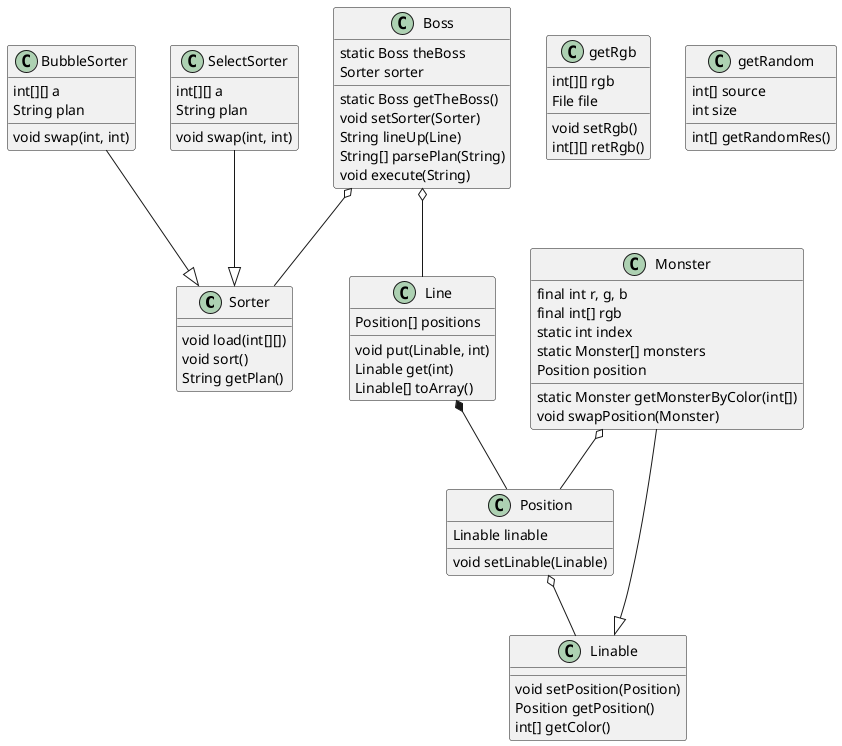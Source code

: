 @startuml

class Sorter{
    void load(int[][])
    void sort()
    String getPlan()
}

class BubbleSorter{
    int[][] a
    String plan
    void swap(int, int)
}

class SelectSorter{
    int[][] a
    String plan
    void swap(int, int)
}

class Boss{
    static Boss theBoss
    Sorter sorter
    static Boss getTheBoss()
    void setSorter(Sorter)
    String lineUp(Line)
    String[] parsePlan(String)
    void execute(String)
}

class Linable{
    void setPosition(Position)
    Position getPosition()
    int[] getColor()
}

class Monster{
    final int r, g, b
    final int[] rgb
    static int index
    static Monster[] monsters
    Position position

    static Monster getMonsterByColor(int[])
    void swapPosition(Monster)
}

class Line{
    Position[] positions
    void put(Linable, int)
    Linable get(int)
    Linable[] toArray()
}

class Position{
    Linable linable
    void setLinable(Linable)
}

class getRgb{
    int[][] rgb
    File file
    void setRgb()
    int[][] retRgb()
}

class getRandom{
    int[] source
    int size
    int[] getRandomRes()
}

SelectSorter --|> Sorter
BubbleSorter --|> Sorter
Monster --|> Linable
Line *-- Position
Position o-- Linable
Monster o-- Position
Boss o-- Line
Boss o-- Sorter

@enduml